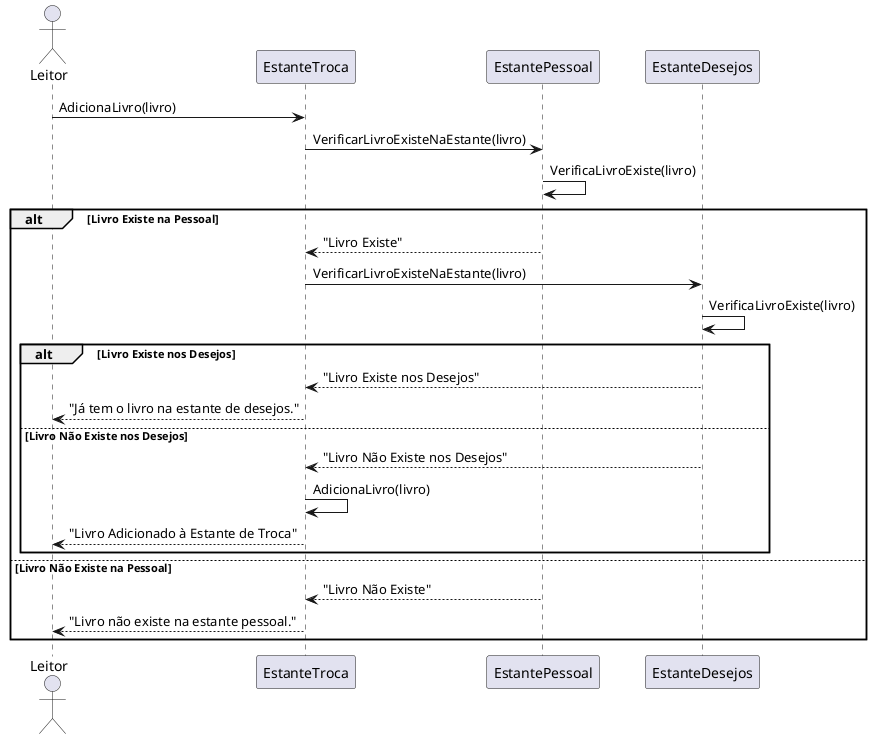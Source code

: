 @startuml
actor Leitor as U
participant "EstanteTroca" AS EST
participant "EstantePessoal" AS ESP
participant "EstanteDesejos" AS ESD

U -> EST: AdicionaLivro(livro)
EST -> ESP: VerificarLivroExisteNaEstante(livro)
ESP -> ESP: VerificaLivroExiste(livro)
alt Livro Existe na Pessoal
    ESP --> EST: "Livro Existe"
    EST -> ESD: VerificarLivroExisteNaEstante(livro)
    ESD -> ESD: VerificaLivroExiste(livro)
    alt Livro Existe nos Desejos
        ESD --> EST: "Livro Existe nos Desejos"
        EST --> U: "Já tem o livro na estante de desejos."
    else Livro Não Existe nos Desejos
        ESD --> EST: "Livro Não Existe nos Desejos"
        EST -> EST: AdicionaLivro(livro)
        EST --> U: "Livro Adicionado à Estante de Troca"
    end
else Livro Não Existe na Pessoal
    ESP --> EST: "Livro Não Existe"
    EST --> U: "Livro não existe na estante pessoal."
end

@enduml